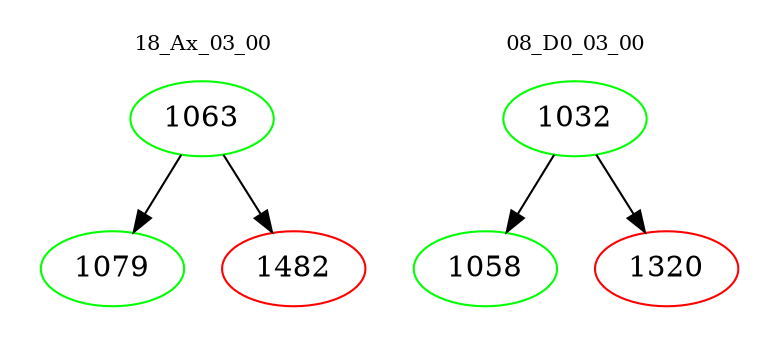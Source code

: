 digraph{
subgraph cluster_0 {
color = white
label = "18_Ax_03_00";
fontsize=10;
T0_1063 [label="1063", color="green"]
T0_1063 -> T0_1079 [color="black"]
T0_1079 [label="1079", color="green"]
T0_1063 -> T0_1482 [color="black"]
T0_1482 [label="1482", color="red"]
}
subgraph cluster_1 {
color = white
label = "08_D0_03_00";
fontsize=10;
T1_1032 [label="1032", color="green"]
T1_1032 -> T1_1058 [color="black"]
T1_1058 [label="1058", color="green"]
T1_1032 -> T1_1320 [color="black"]
T1_1320 [label="1320", color="red"]
}
}
